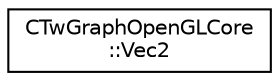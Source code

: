 digraph "Graphical Class Hierarchy"
{
  edge [fontname="Helvetica",fontsize="10",labelfontname="Helvetica",labelfontsize="10"];
  node [fontname="Helvetica",fontsize="10",shape=record];
  rankdir="LR";
  Node1 [label="CTwGraphOpenGLCore\l::Vec2",height=0.2,width=0.4,color="black", fillcolor="white", style="filled",URL="$struct_c_tw_graph_open_g_l_core_1_1_vec2.html"];
}

